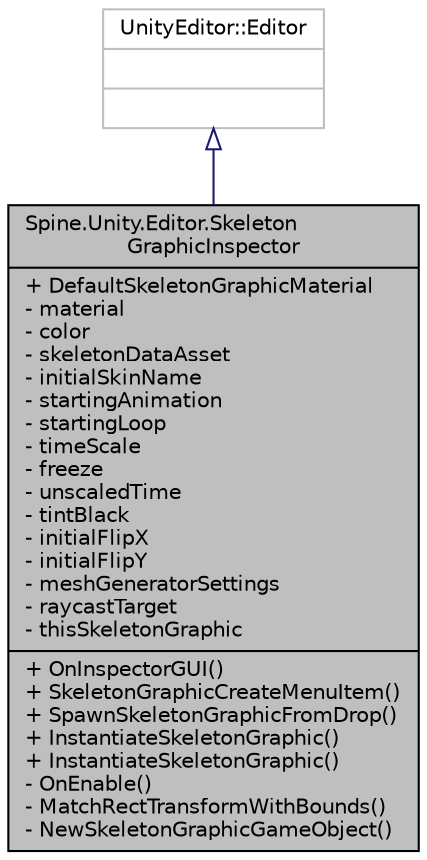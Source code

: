 digraph "Spine.Unity.Editor.SkeletonGraphicInspector"
{
 // LATEX_PDF_SIZE
  edge [fontname="Helvetica",fontsize="10",labelfontname="Helvetica",labelfontsize="10"];
  node [fontname="Helvetica",fontsize="10",shape=record];
  Node1 [label="{Spine.Unity.Editor.Skeleton\lGraphicInspector\n|+ DefaultSkeletonGraphicMaterial\l- material\l- color\l- skeletonDataAsset\l- initialSkinName\l- startingAnimation\l- startingLoop\l- timeScale\l- freeze\l- unscaledTime\l- tintBlack\l- initialFlipX\l- initialFlipY\l- meshGeneratorSettings\l- raycastTarget\l- thisSkeletonGraphic\l|+ OnInspectorGUI()\l+ SkeletonGraphicCreateMenuItem()\l+ SpawnSkeletonGraphicFromDrop()\l+ InstantiateSkeletonGraphic()\l+ InstantiateSkeletonGraphic()\l- OnEnable()\l- MatchRectTransformWithBounds()\l- NewSkeletonGraphicGameObject()\l}",height=0.2,width=0.4,color="black", fillcolor="grey75", style="filled", fontcolor="black",tooltip=" "];
  Node2 -> Node1 [dir="back",color="midnightblue",fontsize="10",style="solid",arrowtail="onormal",fontname="Helvetica"];
  Node2 [label="{UnityEditor::Editor\n||}",height=0.2,width=0.4,color="grey75", fillcolor="white", style="filled",tooltip=" "];
}
